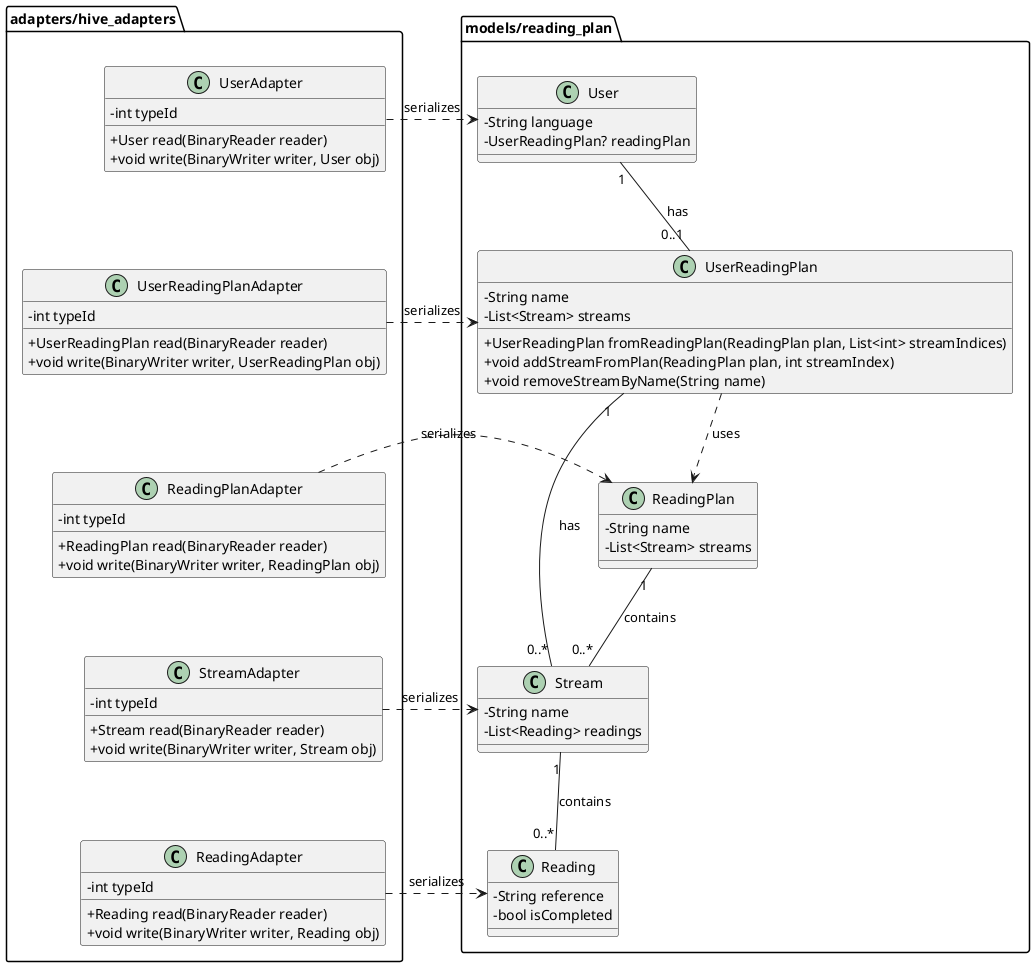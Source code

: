 @startuml

skinparam classAttributeIconSize 0

' Core Classes
package "models/reading_plan" {
	class ReadingPlan {
	  -String name
	  -List<Stream> streams
	}

	class Stream {
	  -String name
	  -List<Reading> readings
	}

	class Reading {
	  -String reference
	  -bool isCompleted
	}

	class UserReadingPlan {
	  -String name
	  -List<Stream> streams
	  +UserReadingPlan fromReadingPlan(ReadingPlan plan, List<int> streamIndices)
	  +void addStreamFromPlan(ReadingPlan plan, int streamIndex)
	  +void removeStreamByName(String name)
	}

	class User {
	  -String language
	  -UserReadingPlan? readingPlan
	}
}

' Hive Adapters
package "adapters/hive_adapters" {
	class ReadingAdapter {
	  -int typeId
	  +Reading read(BinaryReader reader)
	  +void write(BinaryWriter writer, Reading obj)
	}

	class StreamAdapter {
	  -int typeId
	  +Stream read(BinaryReader reader)
	  +void write(BinaryWriter writer, Stream obj)
	}

	class ReadingPlanAdapter {
	  -int typeId
	  +ReadingPlan read(BinaryReader reader)
	  +void write(BinaryWriter writer, ReadingPlan obj)
	}

	class UserReadingPlanAdapter {
	  -int typeId
	  +UserReadingPlan read(BinaryReader reader)
	  +void write(BinaryWriter writer, UserReadingPlan obj)
	}

	class UserAdapter {
	  -int typeId
	  +User read(BinaryReader reader)
	  +void write(BinaryWriter writer, User obj)
	}
}

' Formatting
UserAdapter -[hidden]- UserReadingPlanAdapter
UserReadingPlanAdapter -[hidden]- ReadingPlanAdapter
ReadingPlanAdapter -[hidden]- StreamAdapter
StreamAdapter -[hidden]- ReadingAdapter
UserAdapter -[hidden] User

' Hive Adapter Relationships
ReadingAdapter .> Reading : serializes
StreamAdapter .> Stream : serializes
ReadingPlanAdapter .> ReadingPlan : serializes
UserReadingPlanAdapter .> UserReadingPlan : serializes
UserAdapter .> User : serializes

' Relationships
ReadingPlan "1" -- "0..*" Stream : contains
Stream "1" -- "0..*" Reading : contains
UserReadingPlan ..> ReadingPlan : uses
UserReadingPlan "1" --- "0..*" Stream : has
User "1" -- "0..1" UserReadingPlan : has

@enduml
